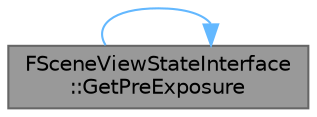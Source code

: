 digraph "FSceneViewStateInterface::GetPreExposure"
{
 // INTERACTIVE_SVG=YES
 // LATEX_PDF_SIZE
  bgcolor="transparent";
  edge [fontname=Helvetica,fontsize=10,labelfontname=Helvetica,labelfontsize=10];
  node [fontname=Helvetica,fontsize=10,shape=box,height=0.2,width=0.4];
  rankdir="LR";
  Node1 [id="Node000001",label="FSceneViewStateInterface\l::GetPreExposure",height=0.2,width=0.4,color="gray40", fillcolor="grey60", style="filled", fontcolor="black",tooltip="Returns the current PreExposure value."];
  Node1 -> Node1 [id="edge1_Node000001_Node000001",color="steelblue1",style="solid",tooltip=" "];
}
